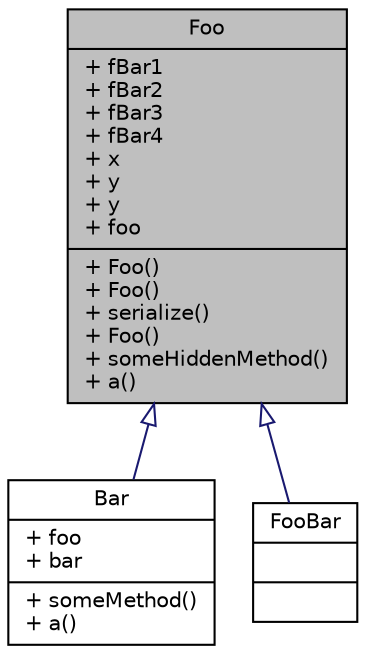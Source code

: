 digraph "Foo"
{
 // INTERACTIVE_SVG=YES
  bgcolor="transparent";
  edge [fontname="Helvetica",fontsize="10",labelfontname="Helvetica",labelfontsize="10"];
  node [fontname="Helvetica",fontsize="10",shape=record];
  Node0 [label="{Foo\n|+ fBar1\l+ fBar2\l+ fBar3\l+ fBar4\l+ x\l+ y\l+ y\l+ foo\l|+ Foo()\l+ Foo()\l+ serialize()\l+ Foo()\l+ someHiddenMethod()\l+ a()\l}",height=0.2,width=0.4,color="black", fillcolor="grey75", style="filled", fontcolor="black"];
  Node0 -> Node1 [dir="back",color="midnightblue",fontsize="10",style="solid",arrowtail="onormal",fontname="Helvetica"];
  Node1 [label="{Bar\n|+ foo\l+ bar\l|+ someMethod()\l+ a()\l}",height=0.2,width=0.4,color="black",URL="$d0/d99/structBar.html"];
  Node0 -> Node2 [dir="back",color="midnightblue",fontsize="10",style="solid",arrowtail="onormal",fontname="Helvetica"];
  Node2 [label="{FooBar\n||}",height=0.2,width=0.4,color="black",URL="$df/d5c/structFooBar.html"];
}

